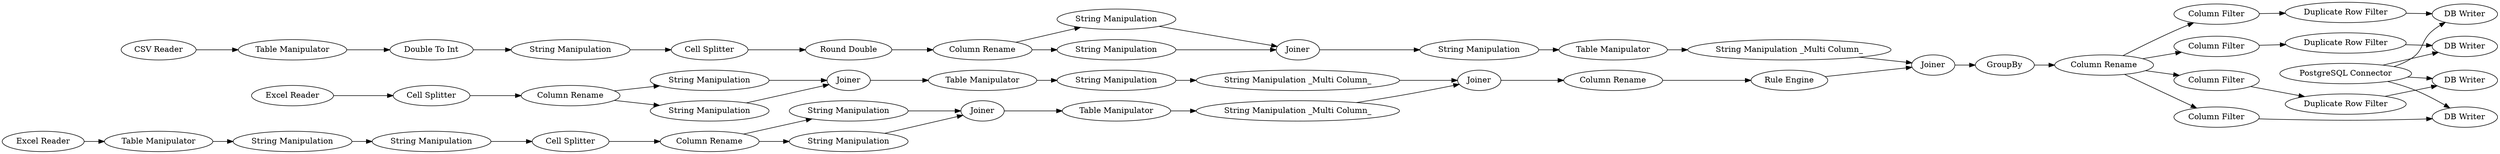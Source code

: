 digraph {
	12 -> 15
	5 -> 51
	34 -> 41
	9 -> 14
	6 -> 31
	30 -> 47
	61 -> 56
	8 -> 9
	16 -> 40
	48 -> 39
	36 -> 32
	1 -> 6
	33 -> 8
	56 -> 50
	5 -> 50
	22 -> 19
	63 -> 51
	3 -> 18
	2 -> 24
	49 -> 60
	31 -> 33
	32 -> 44
	14 -> 15
	5 -> 52
	20 -> 17
	25 -> 35
	21 -> 48
	18 -> 22
	17 -> 21
	29 -> 27
	49 -> 64
	29 -> 23
	5 -> 53
	15 -> 16
	40 -> 30
	19 -> 17
	22 -> 20
	39 -> 30
	9 -> 12
	46 -> 32
	49 -> 61
	42 -> 29
	44 -> 49
	59 -> 52
	27 -> 25
	49 -> 62
	23 -> 25
	64 -> 53
	62 -> 63
	47 -> 46
	41 -> 26
	28 -> 36
	26 -> 42
	35 -> 28
	24 -> 34
	60 -> 59
	27 [label="String Manipulation"]
	9 [label="Column Rename"]
	52 [label="DB Writer"]
	18 [label="Cell Splitter"]
	21 [label="Table Manipulator"]
	26 [label="Cell Splitter"]
	8 [label="Cell Splitter"]
	32 [label=Joiner]
	17 [label=Joiner]
	3 [label="Excel Reader"]
	19 [label="String Manipulation"]
	24 [label="Table Manipulator"]
	64 [label="Column Filter"]
	49 [label="Column Rename"]
	41 [label="String Manipulation"]
	31 [label="String Manipulation"]
	51 [label="DB Writer"]
	56 [label="Duplicate Row Filter"]
	6 [label="Table Manipulator"]
	15 [label=Joiner]
	25 [label=Joiner]
	12 [label="String Manipulation"]
	59 [label="Duplicate Row Filter"]
	16 [label="Table Manipulator"]
	48 [label="String Manipulation"]
	50 [label="DB Writer"]
	1 [label="Excel Reader"]
	42 [label="Round Double"]
	22 [label="Column Rename"]
	53 [label="DB Writer"]
	28 [label="Table Manipulator"]
	23 [label="String Manipulation"]
	47 [label="Column Rename"]
	61 [label="Column Filter"]
	63 [label="Duplicate Row Filter"]
	14 [label="String Manipulation"]
	60 [label="Column Filter"]
	5 [label="PostgreSQL Connector"]
	20 [label="String Manipulation"]
	35 [label="String Manipulation"]
	44 [label=GroupBy]
	34 [label="Double To Int"]
	62 [label="Column Filter"]
	29 [label="Column Rename"]
	36 [label="String Manipulation _Multi Column_"]
	46 [label="Rule Engine"]
	40 [label="String Manipulation _Multi Column_"]
	39 [label="String Manipulation _Multi Column_"]
	33 [label="String Manipulation"]
	30 [label=Joiner]
	2 [label="CSV Reader"]
	rankdir=LR
}

